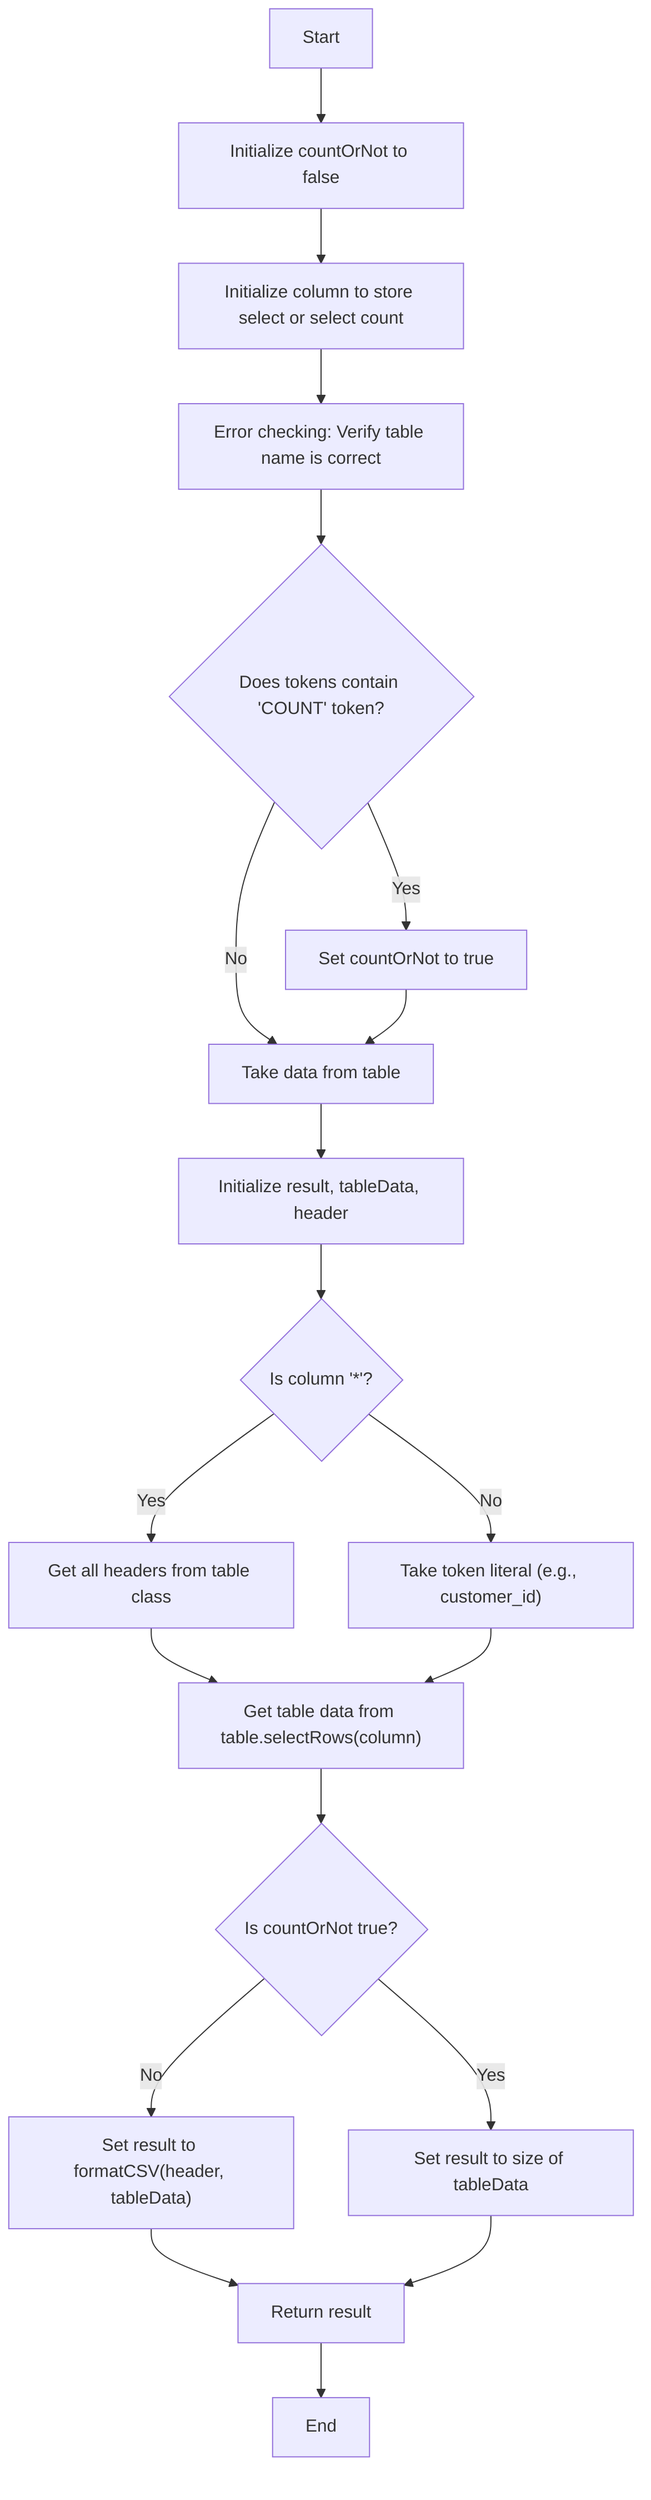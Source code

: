 flowchart TD
    A[Start] --> B[Initialize countOrNot to false]
    B --> C[Initialize column to store select or select count]
    C --> D[Error checking: Verify table name is correct]
    D --> E{"Does tokens contain 'COUNT' token?"}
    E -->|Yes| F[Set countOrNot to true]
    E -->|No| H[Take data from table]
    F --> H
    H --> I[Initialize result, tableData, header]
    I --> J{Is column '*'?}
    J -->|Yes| K[Get all headers from table class]
    J -->|No| L["Take token literal (e.g., customer_id)"]
    K --> M["Get table data from table.selectRows(column)"]
    L --> M
    M --> N{Is countOrNot true?}
    N -->|Yes| O[Set result to size of tableData]
    N -->|No| P["Set result to formatCSV(header, tableData)"]
    P --> Q[Return result]
    O --> Q
    Q --> R[End]